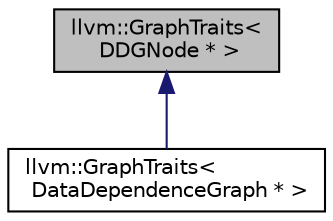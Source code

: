 digraph "llvm::GraphTraits&lt; DDGNode * &gt;"
{
 // LATEX_PDF_SIZE
  bgcolor="transparent";
  edge [fontname="Helvetica",fontsize="10",labelfontname="Helvetica",labelfontsize="10"];
  node [fontname="Helvetica",fontsize="10",shape=record];
  Node1 [label="llvm::GraphTraits\<\l DDGNode * \>",height=0.2,width=0.4,color="black", fillcolor="grey75", style="filled", fontcolor="black",tooltip="non-const versions of the grapth trait specializations for DDG"];
  Node1 -> Node2 [dir="back",color="midnightblue",fontsize="10",style="solid",fontname="Helvetica"];
  Node2 [label="llvm::GraphTraits\<\l DataDependenceGraph * \>",height=0.2,width=0.4,color="black",URL="$structllvm_1_1GraphTraits_3_01DataDependenceGraph_01_5_01_4.html",tooltip=" "];
}
